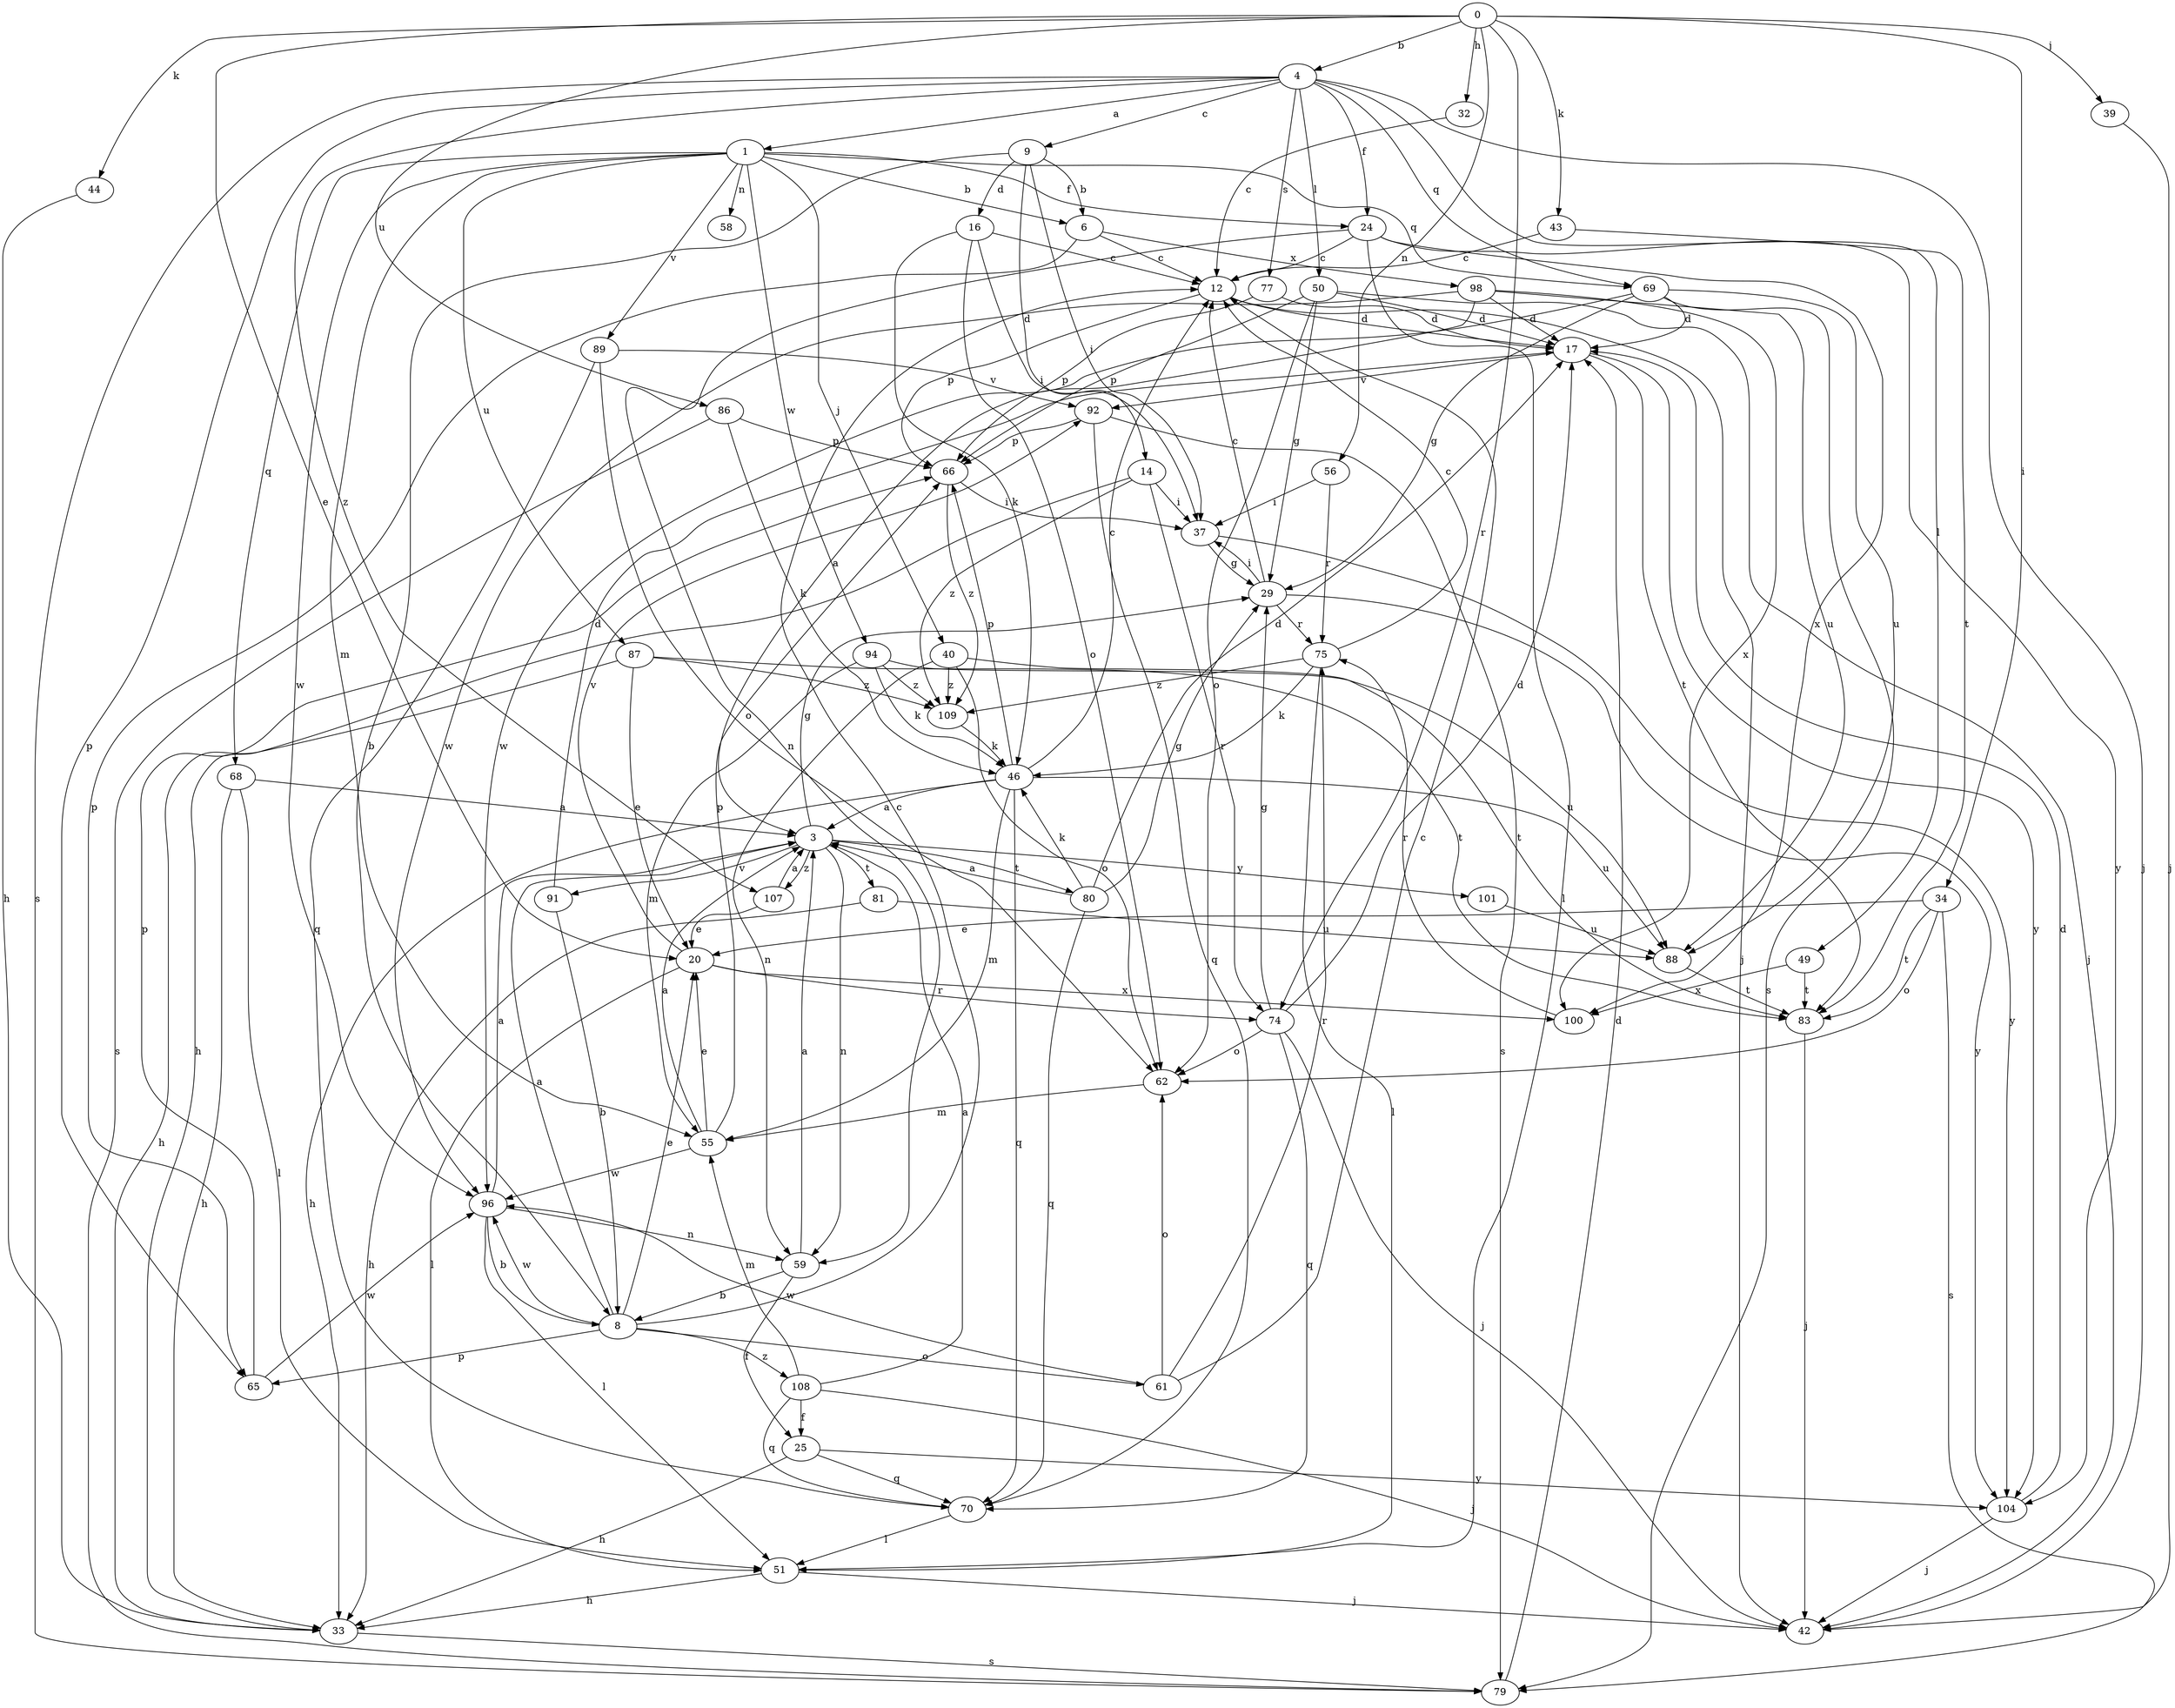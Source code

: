 strict digraph  {
0;
1;
3;
4;
6;
8;
9;
12;
14;
16;
17;
20;
24;
25;
29;
32;
33;
34;
37;
39;
40;
42;
43;
44;
46;
49;
50;
51;
55;
56;
58;
59;
61;
62;
65;
66;
68;
69;
70;
74;
75;
77;
79;
80;
81;
83;
86;
87;
88;
89;
91;
92;
94;
96;
98;
100;
101;
104;
107;
108;
109;
0 -> 4  [label=b];
0 -> 20  [label=e];
0 -> 32  [label=h];
0 -> 34  [label=i];
0 -> 39  [label=j];
0 -> 43  [label=k];
0 -> 44  [label=k];
0 -> 56  [label=n];
0 -> 74  [label=r];
0 -> 86  [label=u];
1 -> 6  [label=b];
1 -> 24  [label=f];
1 -> 40  [label=j];
1 -> 55  [label=m];
1 -> 58  [label=n];
1 -> 68  [label=q];
1 -> 69  [label=q];
1 -> 87  [label=u];
1 -> 89  [label=v];
1 -> 94  [label=w];
1 -> 96  [label=w];
3 -> 29  [label=g];
3 -> 59  [label=n];
3 -> 80  [label=t];
3 -> 81  [label=t];
3 -> 91  [label=v];
3 -> 101  [label=y];
3 -> 107  [label=z];
4 -> 1  [label=a];
4 -> 9  [label=c];
4 -> 24  [label=f];
4 -> 42  [label=j];
4 -> 49  [label=l];
4 -> 50  [label=l];
4 -> 65  [label=p];
4 -> 69  [label=q];
4 -> 77  [label=s];
4 -> 79  [label=s];
4 -> 107  [label=z];
6 -> 12  [label=c];
6 -> 65  [label=p];
6 -> 98  [label=x];
8 -> 3  [label=a];
8 -> 12  [label=c];
8 -> 20  [label=e];
8 -> 61  [label=o];
8 -> 65  [label=p];
8 -> 96  [label=w];
8 -> 108  [label=z];
9 -> 6  [label=b];
9 -> 8  [label=b];
9 -> 14  [label=d];
9 -> 16  [label=d];
9 -> 37  [label=i];
12 -> 17  [label=d];
12 -> 42  [label=j];
12 -> 66  [label=p];
14 -> 33  [label=h];
14 -> 37  [label=i];
14 -> 74  [label=r];
14 -> 109  [label=z];
16 -> 12  [label=c];
16 -> 37  [label=i];
16 -> 46  [label=k];
16 -> 62  [label=o];
17 -> 83  [label=t];
17 -> 92  [label=v];
17 -> 104  [label=y];
20 -> 51  [label=l];
20 -> 74  [label=r];
20 -> 92  [label=v];
20 -> 100  [label=x];
24 -> 12  [label=c];
24 -> 51  [label=l];
24 -> 59  [label=n];
24 -> 100  [label=x];
24 -> 104  [label=y];
25 -> 33  [label=h];
25 -> 70  [label=q];
25 -> 104  [label=y];
29 -> 12  [label=c];
29 -> 37  [label=i];
29 -> 75  [label=r];
29 -> 104  [label=y];
32 -> 12  [label=c];
33 -> 79  [label=s];
34 -> 20  [label=e];
34 -> 62  [label=o];
34 -> 79  [label=s];
34 -> 83  [label=t];
37 -> 29  [label=g];
37 -> 104  [label=y];
39 -> 42  [label=j];
40 -> 59  [label=n];
40 -> 62  [label=o];
40 -> 83  [label=t];
40 -> 109  [label=z];
43 -> 12  [label=c];
43 -> 83  [label=t];
44 -> 33  [label=h];
46 -> 3  [label=a];
46 -> 12  [label=c];
46 -> 33  [label=h];
46 -> 55  [label=m];
46 -> 66  [label=p];
46 -> 70  [label=q];
46 -> 88  [label=u];
49 -> 83  [label=t];
49 -> 100  [label=x];
50 -> 17  [label=d];
50 -> 29  [label=g];
50 -> 42  [label=j];
50 -> 62  [label=o];
50 -> 66  [label=p];
51 -> 33  [label=h];
51 -> 42  [label=j];
55 -> 3  [label=a];
55 -> 20  [label=e];
55 -> 66  [label=p];
55 -> 96  [label=w];
56 -> 37  [label=i];
56 -> 75  [label=r];
59 -> 3  [label=a];
59 -> 8  [label=b];
59 -> 25  [label=f];
61 -> 12  [label=c];
61 -> 62  [label=o];
61 -> 75  [label=r];
61 -> 96  [label=w];
62 -> 55  [label=m];
65 -> 66  [label=p];
65 -> 96  [label=w];
66 -> 37  [label=i];
66 -> 109  [label=z];
68 -> 3  [label=a];
68 -> 33  [label=h];
68 -> 51  [label=l];
69 -> 17  [label=d];
69 -> 29  [label=g];
69 -> 79  [label=s];
69 -> 88  [label=u];
69 -> 96  [label=w];
70 -> 51  [label=l];
74 -> 17  [label=d];
74 -> 29  [label=g];
74 -> 42  [label=j];
74 -> 62  [label=o];
74 -> 70  [label=q];
75 -> 12  [label=c];
75 -> 46  [label=k];
75 -> 51  [label=l];
75 -> 109  [label=z];
77 -> 17  [label=d];
77 -> 66  [label=p];
79 -> 17  [label=d];
80 -> 3  [label=a];
80 -> 17  [label=d];
80 -> 29  [label=g];
80 -> 46  [label=k];
80 -> 70  [label=q];
81 -> 33  [label=h];
81 -> 88  [label=u];
83 -> 42  [label=j];
86 -> 46  [label=k];
86 -> 66  [label=p];
86 -> 79  [label=s];
87 -> 20  [label=e];
87 -> 33  [label=h];
87 -> 83  [label=t];
87 -> 109  [label=z];
88 -> 83  [label=t];
89 -> 62  [label=o];
89 -> 70  [label=q];
89 -> 92  [label=v];
91 -> 8  [label=b];
91 -> 17  [label=d];
92 -> 66  [label=p];
92 -> 70  [label=q];
92 -> 79  [label=s];
94 -> 46  [label=k];
94 -> 55  [label=m];
94 -> 88  [label=u];
94 -> 109  [label=z];
96 -> 3  [label=a];
96 -> 8  [label=b];
96 -> 51  [label=l];
96 -> 59  [label=n];
98 -> 3  [label=a];
98 -> 17  [label=d];
98 -> 88  [label=u];
98 -> 96  [label=w];
98 -> 100  [label=x];
100 -> 75  [label=r];
101 -> 88  [label=u];
104 -> 17  [label=d];
104 -> 42  [label=j];
107 -> 3  [label=a];
107 -> 20  [label=e];
108 -> 3  [label=a];
108 -> 25  [label=f];
108 -> 42  [label=j];
108 -> 55  [label=m];
108 -> 70  [label=q];
109 -> 46  [label=k];
}
